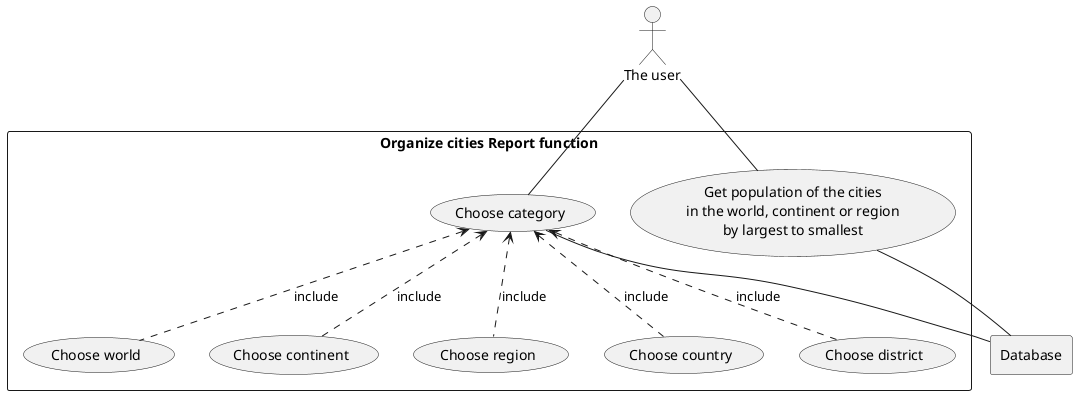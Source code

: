 @startuml

actor user as "The user"

rectangle Database

rectangle "Organize cities Report function" {


    usecase world as "Choose world"
    usecase continent as "Choose continent"
    usecase region as "Choose region"
    usecase country as "Choose country"
    usecase district as "Choose district"
    usecase cc as "Choose category"
    usecase UC as "Get population of the cities
        in the world, continent or region
        by largest to smallest"

    user -- UC
    user -- cc
    cc <.. world : include
    cc <.. continent : include
    cc <.. region : include
    cc <.. country : include
    cc <.. district : include

    UC -- Database
    cc -- Database


}

@enduml